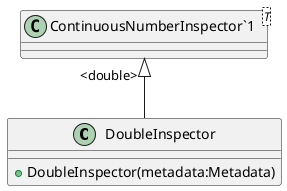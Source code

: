 @startuml
class DoubleInspector {
    + DoubleInspector(metadata:Metadata)
}
class "ContinuousNumberInspector`1"<T> {
}
"ContinuousNumberInspector`1" "<double>" <|-- DoubleInspector
@enduml
